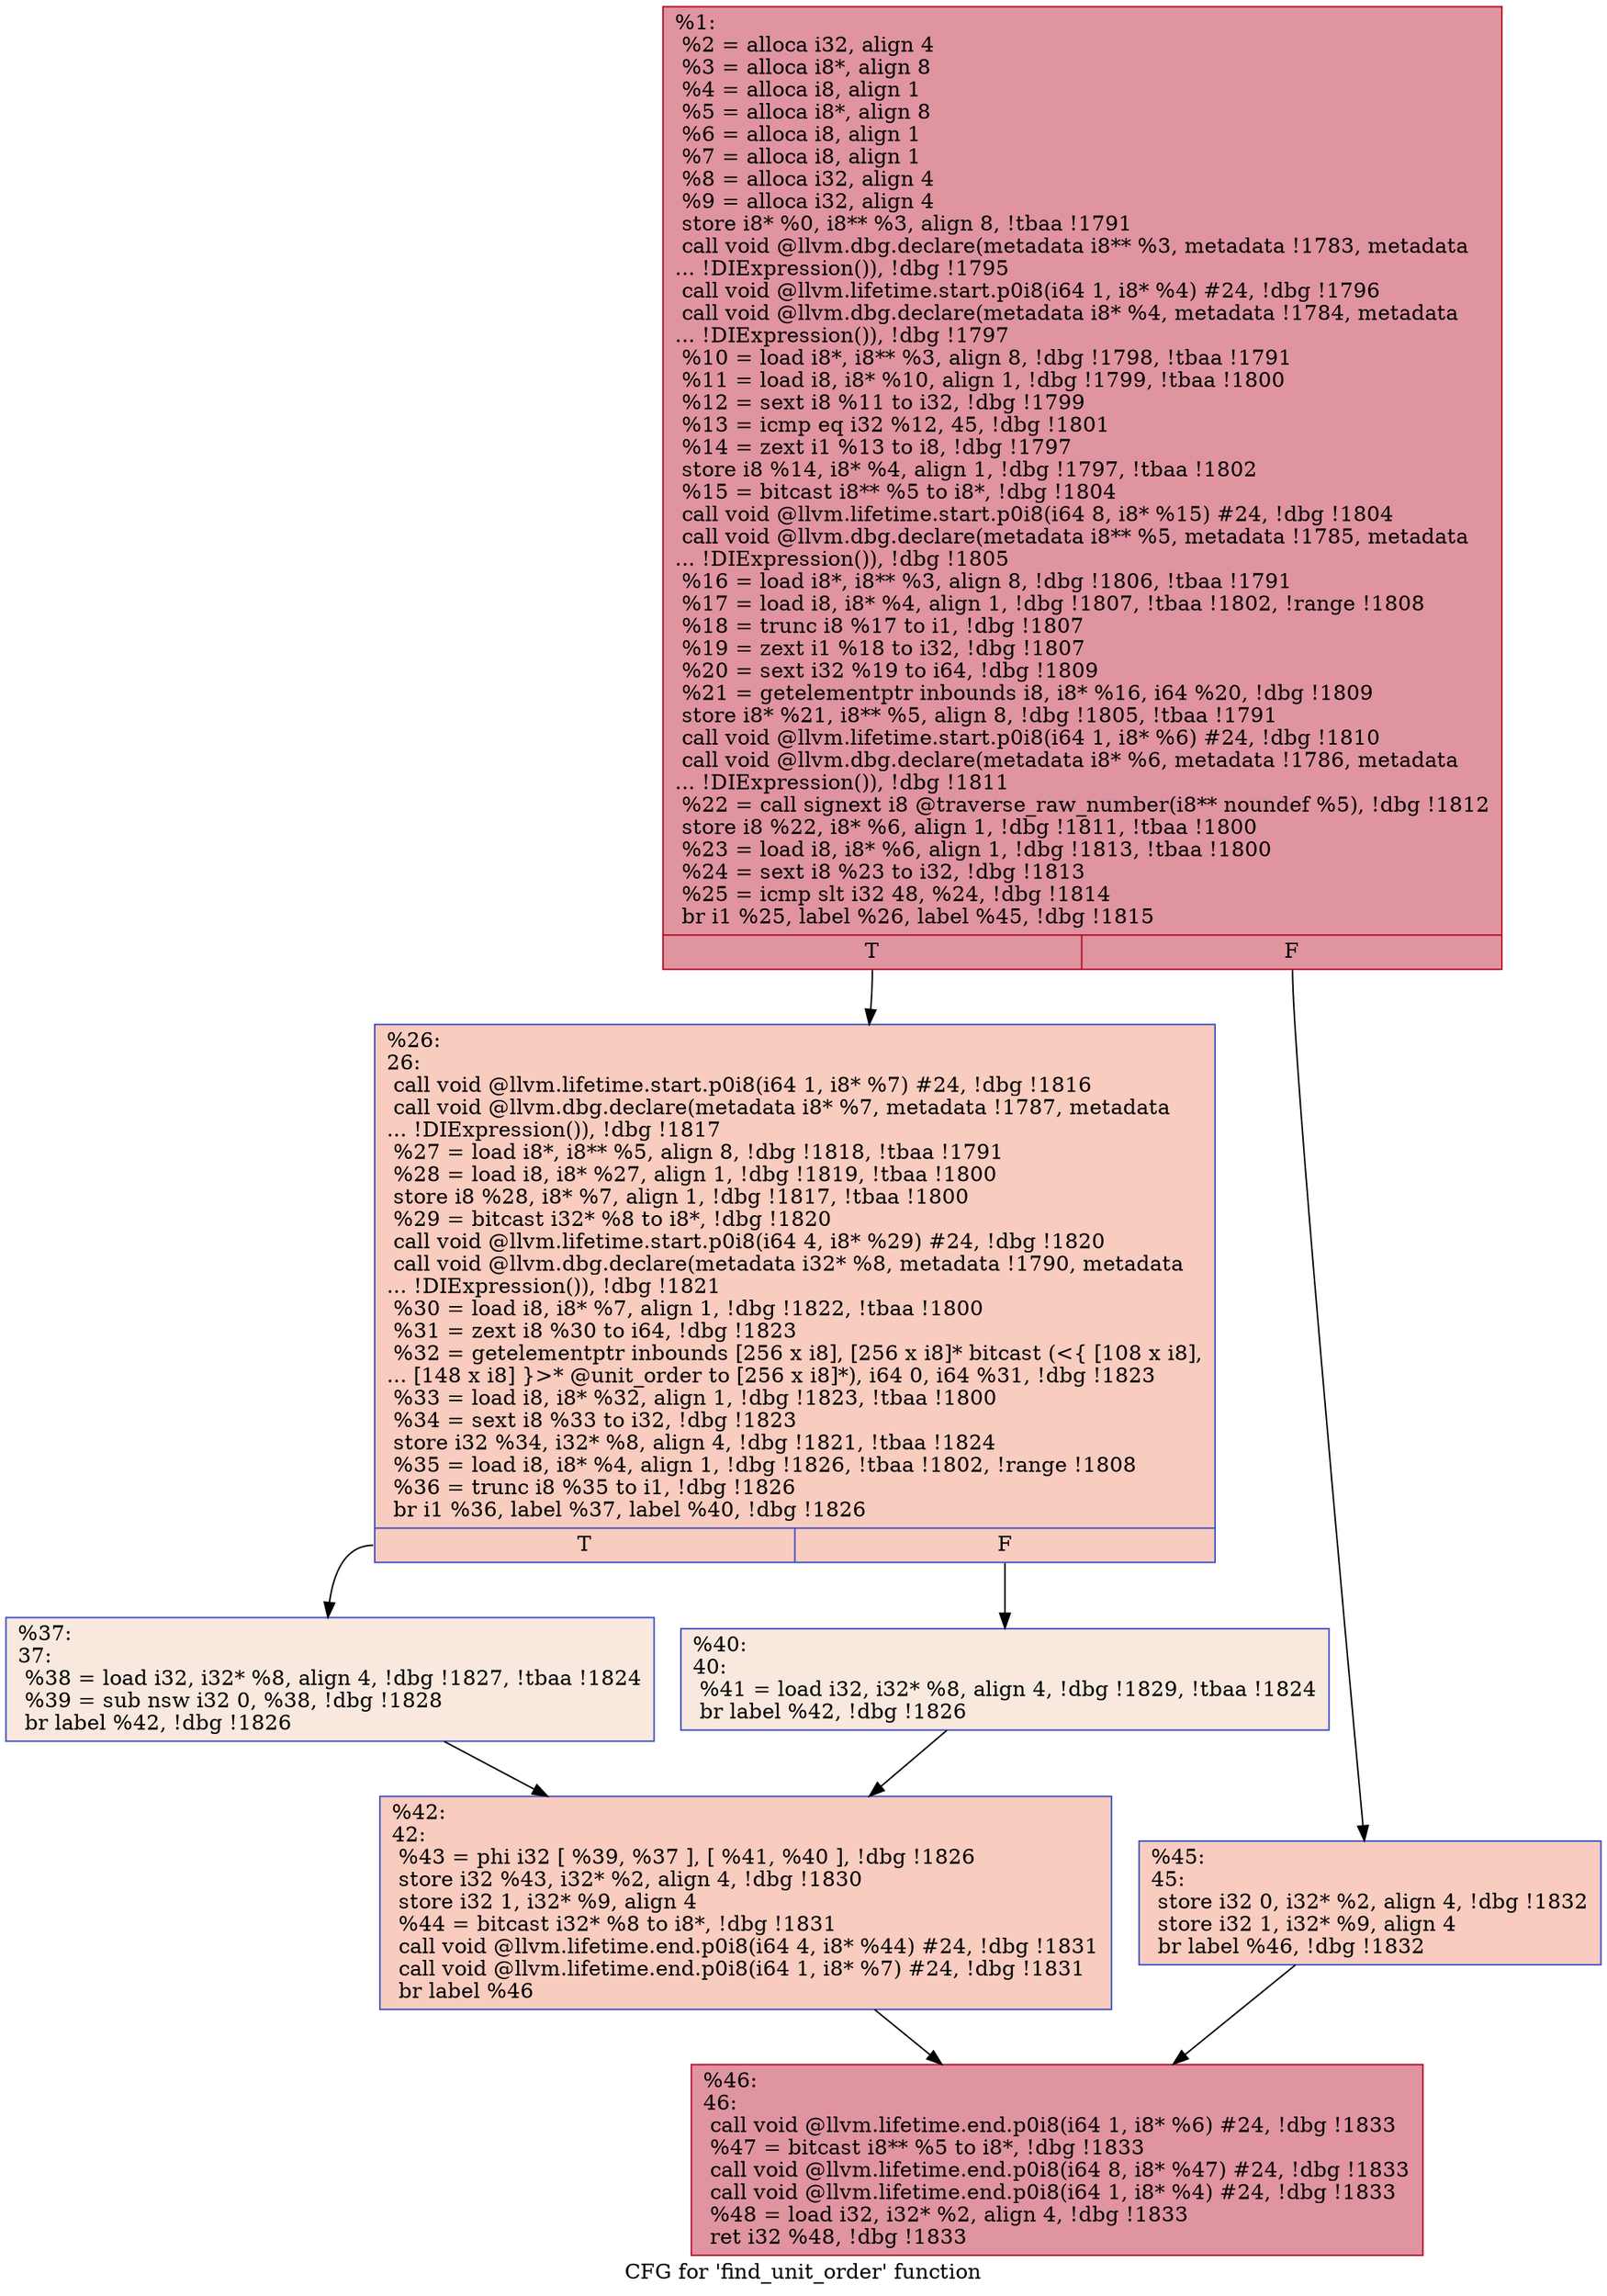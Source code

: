 digraph "CFG for 'find_unit_order' function" {
	label="CFG for 'find_unit_order' function";

	Node0x24a6350 [shape=record,color="#b70d28ff", style=filled, fillcolor="#b70d2870",label="{%1:\l  %2 = alloca i32, align 4\l  %3 = alloca i8*, align 8\l  %4 = alloca i8, align 1\l  %5 = alloca i8*, align 8\l  %6 = alloca i8, align 1\l  %7 = alloca i8, align 1\l  %8 = alloca i32, align 4\l  %9 = alloca i32, align 4\l  store i8* %0, i8** %3, align 8, !tbaa !1791\l  call void @llvm.dbg.declare(metadata i8** %3, metadata !1783, metadata\l... !DIExpression()), !dbg !1795\l  call void @llvm.lifetime.start.p0i8(i64 1, i8* %4) #24, !dbg !1796\l  call void @llvm.dbg.declare(metadata i8* %4, metadata !1784, metadata\l... !DIExpression()), !dbg !1797\l  %10 = load i8*, i8** %3, align 8, !dbg !1798, !tbaa !1791\l  %11 = load i8, i8* %10, align 1, !dbg !1799, !tbaa !1800\l  %12 = sext i8 %11 to i32, !dbg !1799\l  %13 = icmp eq i32 %12, 45, !dbg !1801\l  %14 = zext i1 %13 to i8, !dbg !1797\l  store i8 %14, i8* %4, align 1, !dbg !1797, !tbaa !1802\l  %15 = bitcast i8** %5 to i8*, !dbg !1804\l  call void @llvm.lifetime.start.p0i8(i64 8, i8* %15) #24, !dbg !1804\l  call void @llvm.dbg.declare(metadata i8** %5, metadata !1785, metadata\l... !DIExpression()), !dbg !1805\l  %16 = load i8*, i8** %3, align 8, !dbg !1806, !tbaa !1791\l  %17 = load i8, i8* %4, align 1, !dbg !1807, !tbaa !1802, !range !1808\l  %18 = trunc i8 %17 to i1, !dbg !1807\l  %19 = zext i1 %18 to i32, !dbg !1807\l  %20 = sext i32 %19 to i64, !dbg !1809\l  %21 = getelementptr inbounds i8, i8* %16, i64 %20, !dbg !1809\l  store i8* %21, i8** %5, align 8, !dbg !1805, !tbaa !1791\l  call void @llvm.lifetime.start.p0i8(i64 1, i8* %6) #24, !dbg !1810\l  call void @llvm.dbg.declare(metadata i8* %6, metadata !1786, metadata\l... !DIExpression()), !dbg !1811\l  %22 = call signext i8 @traverse_raw_number(i8** noundef %5), !dbg !1812\l  store i8 %22, i8* %6, align 1, !dbg !1811, !tbaa !1800\l  %23 = load i8, i8* %6, align 1, !dbg !1813, !tbaa !1800\l  %24 = sext i8 %23 to i32, !dbg !1813\l  %25 = icmp slt i32 48, %24, !dbg !1814\l  br i1 %25, label %26, label %45, !dbg !1815\l|{<s0>T|<s1>F}}"];
	Node0x24a6350:s0 -> Node0x24a63e0;
	Node0x24a6350:s1 -> Node0x24a6520;
	Node0x24a63e0 [shape=record,color="#3d50c3ff", style=filled, fillcolor="#f08b6e70",label="{%26:\l26:                                               \l  call void @llvm.lifetime.start.p0i8(i64 1, i8* %7) #24, !dbg !1816\l  call void @llvm.dbg.declare(metadata i8* %7, metadata !1787, metadata\l... !DIExpression()), !dbg !1817\l  %27 = load i8*, i8** %5, align 8, !dbg !1818, !tbaa !1791\l  %28 = load i8, i8* %27, align 1, !dbg !1819, !tbaa !1800\l  store i8 %28, i8* %7, align 1, !dbg !1817, !tbaa !1800\l  %29 = bitcast i32* %8 to i8*, !dbg !1820\l  call void @llvm.lifetime.start.p0i8(i64 4, i8* %29) #24, !dbg !1820\l  call void @llvm.dbg.declare(metadata i32* %8, metadata !1790, metadata\l... !DIExpression()), !dbg !1821\l  %30 = load i8, i8* %7, align 1, !dbg !1822, !tbaa !1800\l  %31 = zext i8 %30 to i64, !dbg !1823\l  %32 = getelementptr inbounds [256 x i8], [256 x i8]* bitcast (\<\{ [108 x i8],\l... [148 x i8] \}\>* @unit_order to [256 x i8]*), i64 0, i64 %31, !dbg !1823\l  %33 = load i8, i8* %32, align 1, !dbg !1823, !tbaa !1800\l  %34 = sext i8 %33 to i32, !dbg !1823\l  store i32 %34, i32* %8, align 4, !dbg !1821, !tbaa !1824\l  %35 = load i8, i8* %4, align 1, !dbg !1826, !tbaa !1802, !range !1808\l  %36 = trunc i8 %35 to i1, !dbg !1826\l  br i1 %36, label %37, label %40, !dbg !1826\l|{<s0>T|<s1>F}}"];
	Node0x24a63e0:s0 -> Node0x24a6430;
	Node0x24a63e0:s1 -> Node0x24a6480;
	Node0x24a6430 [shape=record,color="#3d50c3ff", style=filled, fillcolor="#f2cab570",label="{%37:\l37:                                               \l  %38 = load i32, i32* %8, align 4, !dbg !1827, !tbaa !1824\l  %39 = sub nsw i32 0, %38, !dbg !1828\l  br label %42, !dbg !1826\l}"];
	Node0x24a6430 -> Node0x24a64d0;
	Node0x24a6480 [shape=record,color="#3d50c3ff", style=filled, fillcolor="#f2cab570",label="{%40:\l40:                                               \l  %41 = load i32, i32* %8, align 4, !dbg !1829, !tbaa !1824\l  br label %42, !dbg !1826\l}"];
	Node0x24a6480 -> Node0x24a64d0;
	Node0x24a64d0 [shape=record,color="#3d50c3ff", style=filled, fillcolor="#f08b6e70",label="{%42:\l42:                                               \l  %43 = phi i32 [ %39, %37 ], [ %41, %40 ], !dbg !1826\l  store i32 %43, i32* %2, align 4, !dbg !1830\l  store i32 1, i32* %9, align 4\l  %44 = bitcast i32* %8 to i8*, !dbg !1831\l  call void @llvm.lifetime.end.p0i8(i64 4, i8* %44) #24, !dbg !1831\l  call void @llvm.lifetime.end.p0i8(i64 1, i8* %7) #24, !dbg !1831\l  br label %46\l}"];
	Node0x24a64d0 -> Node0x24a6570;
	Node0x24a6520 [shape=record,color="#3d50c3ff", style=filled, fillcolor="#f08b6e70",label="{%45:\l45:                                               \l  store i32 0, i32* %2, align 4, !dbg !1832\l  store i32 1, i32* %9, align 4\l  br label %46, !dbg !1832\l}"];
	Node0x24a6520 -> Node0x24a6570;
	Node0x24a6570 [shape=record,color="#b70d28ff", style=filled, fillcolor="#b70d2870",label="{%46:\l46:                                               \l  call void @llvm.lifetime.end.p0i8(i64 1, i8* %6) #24, !dbg !1833\l  %47 = bitcast i8** %5 to i8*, !dbg !1833\l  call void @llvm.lifetime.end.p0i8(i64 8, i8* %47) #24, !dbg !1833\l  call void @llvm.lifetime.end.p0i8(i64 1, i8* %4) #24, !dbg !1833\l  %48 = load i32, i32* %2, align 4, !dbg !1833\l  ret i32 %48, !dbg !1833\l}"];
}
